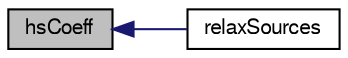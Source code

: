 digraph "hsCoeff"
{
  bgcolor="transparent";
  edge [fontname="FreeSans",fontsize="10",labelfontname="FreeSans",labelfontsize="10"];
  node [fontname="FreeSans",fontsize="10",shape=record];
  rankdir="LR";
  Node1 [label="hsCoeff",height=0.2,width=0.4,color="black", fillcolor="grey75", style="filled" fontcolor="black"];
  Node1 -> Node2 [dir="back",color="midnightblue",fontsize="10",style="solid",fontname="FreeSans"];
  Node2 [label="relaxSources",height=0.2,width=0.4,color="black",URL="$a02519.html#a513557e0b75f538dafa50a7dd91aafcf",tooltip="Apply relaxation to (steady state) cloud sources. "];
}
